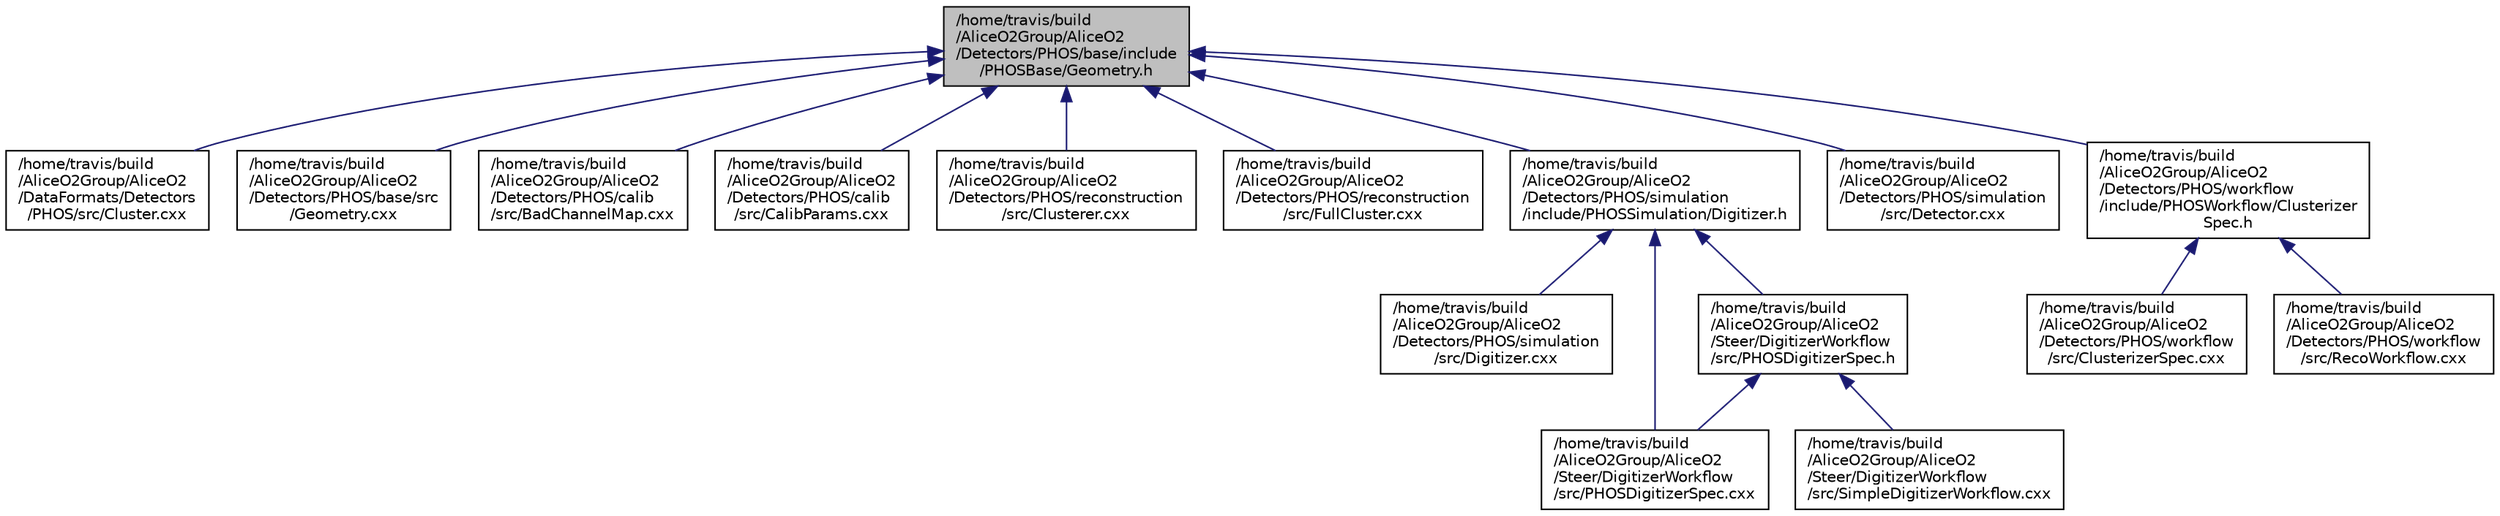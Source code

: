 digraph "/home/travis/build/AliceO2Group/AliceO2/Detectors/PHOS/base/include/PHOSBase/Geometry.h"
{
 // INTERACTIVE_SVG=YES
  bgcolor="transparent";
  edge [fontname="Helvetica",fontsize="10",labelfontname="Helvetica",labelfontsize="10"];
  node [fontname="Helvetica",fontsize="10",shape=record];
  Node5 [label="/home/travis/build\l/AliceO2Group/AliceO2\l/Detectors/PHOS/base/include\l/PHOSBase/Geometry.h",height=0.2,width=0.4,color="black", fillcolor="grey75", style="filled", fontcolor="black"];
  Node5 -> Node6 [dir="back",color="midnightblue",fontsize="10",style="solid",fontname="Helvetica"];
  Node6 [label="/home/travis/build\l/AliceO2Group/AliceO2\l/DataFormats/Detectors\l/PHOS/src/Cluster.cxx",height=0.2,width=0.4,color="black",URL="$da/d25/DataFormats_2Detectors_2PHOS_2src_2Cluster_8cxx.html"];
  Node5 -> Node7 [dir="back",color="midnightblue",fontsize="10",style="solid",fontname="Helvetica"];
  Node7 [label="/home/travis/build\l/AliceO2Group/AliceO2\l/Detectors/PHOS/base/src\l/Geometry.cxx",height=0.2,width=0.4,color="black",URL="$d0/dab/PHOS_2base_2src_2Geometry_8cxx.html"];
  Node5 -> Node8 [dir="back",color="midnightblue",fontsize="10",style="solid",fontname="Helvetica"];
  Node8 [label="/home/travis/build\l/AliceO2Group/AliceO2\l/Detectors/PHOS/calib\l/src/BadChannelMap.cxx",height=0.2,width=0.4,color="black",URL="$d5/d07/PHOS_2calib_2src_2BadChannelMap_8cxx.html"];
  Node5 -> Node9 [dir="back",color="midnightblue",fontsize="10",style="solid",fontname="Helvetica"];
  Node9 [label="/home/travis/build\l/AliceO2Group/AliceO2\l/Detectors/PHOS/calib\l/src/CalibParams.cxx",height=0.2,width=0.4,color="black",URL="$d9/d8e/PHOS_2calib_2src_2CalibParams_8cxx.html"];
  Node5 -> Node10 [dir="back",color="midnightblue",fontsize="10",style="solid",fontname="Helvetica"];
  Node10 [label="/home/travis/build\l/AliceO2Group/AliceO2\l/Detectors/PHOS/reconstruction\l/src/Clusterer.cxx",height=0.2,width=0.4,color="black",URL="$d2/d52/PHOS_2reconstruction_2src_2Clusterer_8cxx.html"];
  Node5 -> Node11 [dir="back",color="midnightblue",fontsize="10",style="solid",fontname="Helvetica"];
  Node11 [label="/home/travis/build\l/AliceO2Group/AliceO2\l/Detectors/PHOS/reconstruction\l/src/FullCluster.cxx",height=0.2,width=0.4,color="black",URL="$d3/d64/PHOS_2reconstruction_2src_2FullCluster_8cxx.html"];
  Node5 -> Node12 [dir="back",color="midnightblue",fontsize="10",style="solid",fontname="Helvetica"];
  Node12 [label="/home/travis/build\l/AliceO2Group/AliceO2\l/Detectors/PHOS/simulation\l/include/PHOSSimulation/Digitizer.h",height=0.2,width=0.4,color="black",URL="$d6/d4b/PHOS_2simulation_2include_2PHOSSimulation_2Digitizer_8h.html"];
  Node12 -> Node13 [dir="back",color="midnightblue",fontsize="10",style="solid",fontname="Helvetica"];
  Node13 [label="/home/travis/build\l/AliceO2Group/AliceO2\l/Detectors/PHOS/simulation\l/src/Digitizer.cxx",height=0.2,width=0.4,color="black",URL="$d0/d6d/PHOS_2simulation_2src_2Digitizer_8cxx.html"];
  Node12 -> Node14 [dir="back",color="midnightblue",fontsize="10",style="solid",fontname="Helvetica"];
  Node14 [label="/home/travis/build\l/AliceO2Group/AliceO2\l/Steer/DigitizerWorkflow\l/src/PHOSDigitizerSpec.h",height=0.2,width=0.4,color="black",URL="$dd/d48/PHOSDigitizerSpec_8h.html"];
  Node14 -> Node15 [dir="back",color="midnightblue",fontsize="10",style="solid",fontname="Helvetica"];
  Node15 [label="/home/travis/build\l/AliceO2Group/AliceO2\l/Steer/DigitizerWorkflow\l/src/PHOSDigitizerSpec.cxx",height=0.2,width=0.4,color="black",URL="$db/d77/PHOSDigitizerSpec_8cxx.html"];
  Node14 -> Node16 [dir="back",color="midnightblue",fontsize="10",style="solid",fontname="Helvetica"];
  Node16 [label="/home/travis/build\l/AliceO2Group/AliceO2\l/Steer/DigitizerWorkflow\l/src/SimpleDigitizerWorkflow.cxx",height=0.2,width=0.4,color="black",URL="$d2/dd7/SimpleDigitizerWorkflow_8cxx.html"];
  Node12 -> Node15 [dir="back",color="midnightblue",fontsize="10",style="solid",fontname="Helvetica"];
  Node5 -> Node17 [dir="back",color="midnightblue",fontsize="10",style="solid",fontname="Helvetica"];
  Node17 [label="/home/travis/build\l/AliceO2Group/AliceO2\l/Detectors/PHOS/simulation\l/src/Detector.cxx",height=0.2,width=0.4,color="black",URL="$df/d4d/PHOS_2simulation_2src_2Detector_8cxx.html"];
  Node5 -> Node18 [dir="back",color="midnightblue",fontsize="10",style="solid",fontname="Helvetica"];
  Node18 [label="/home/travis/build\l/AliceO2Group/AliceO2\l/Detectors/PHOS/workflow\l/include/PHOSWorkflow/Clusterizer\lSpec.h",height=0.2,width=0.4,color="black",URL="$d3/d8c/PHOS_2workflow_2include_2PHOSWorkflow_2ClusterizerSpec_8h.html"];
  Node18 -> Node19 [dir="back",color="midnightblue",fontsize="10",style="solid",fontname="Helvetica"];
  Node19 [label="/home/travis/build\l/AliceO2Group/AliceO2\l/Detectors/PHOS/workflow\l/src/ClusterizerSpec.cxx",height=0.2,width=0.4,color="black",URL="$da/df8/PHOS_2workflow_2src_2ClusterizerSpec_8cxx.html"];
  Node18 -> Node20 [dir="back",color="midnightblue",fontsize="10",style="solid",fontname="Helvetica"];
  Node20 [label="/home/travis/build\l/AliceO2Group/AliceO2\l/Detectors/PHOS/workflow\l/src/RecoWorkflow.cxx",height=0.2,width=0.4,color="black",URL="$d8/d7e/PHOS_2workflow_2src_2RecoWorkflow_8cxx.html"];
}
